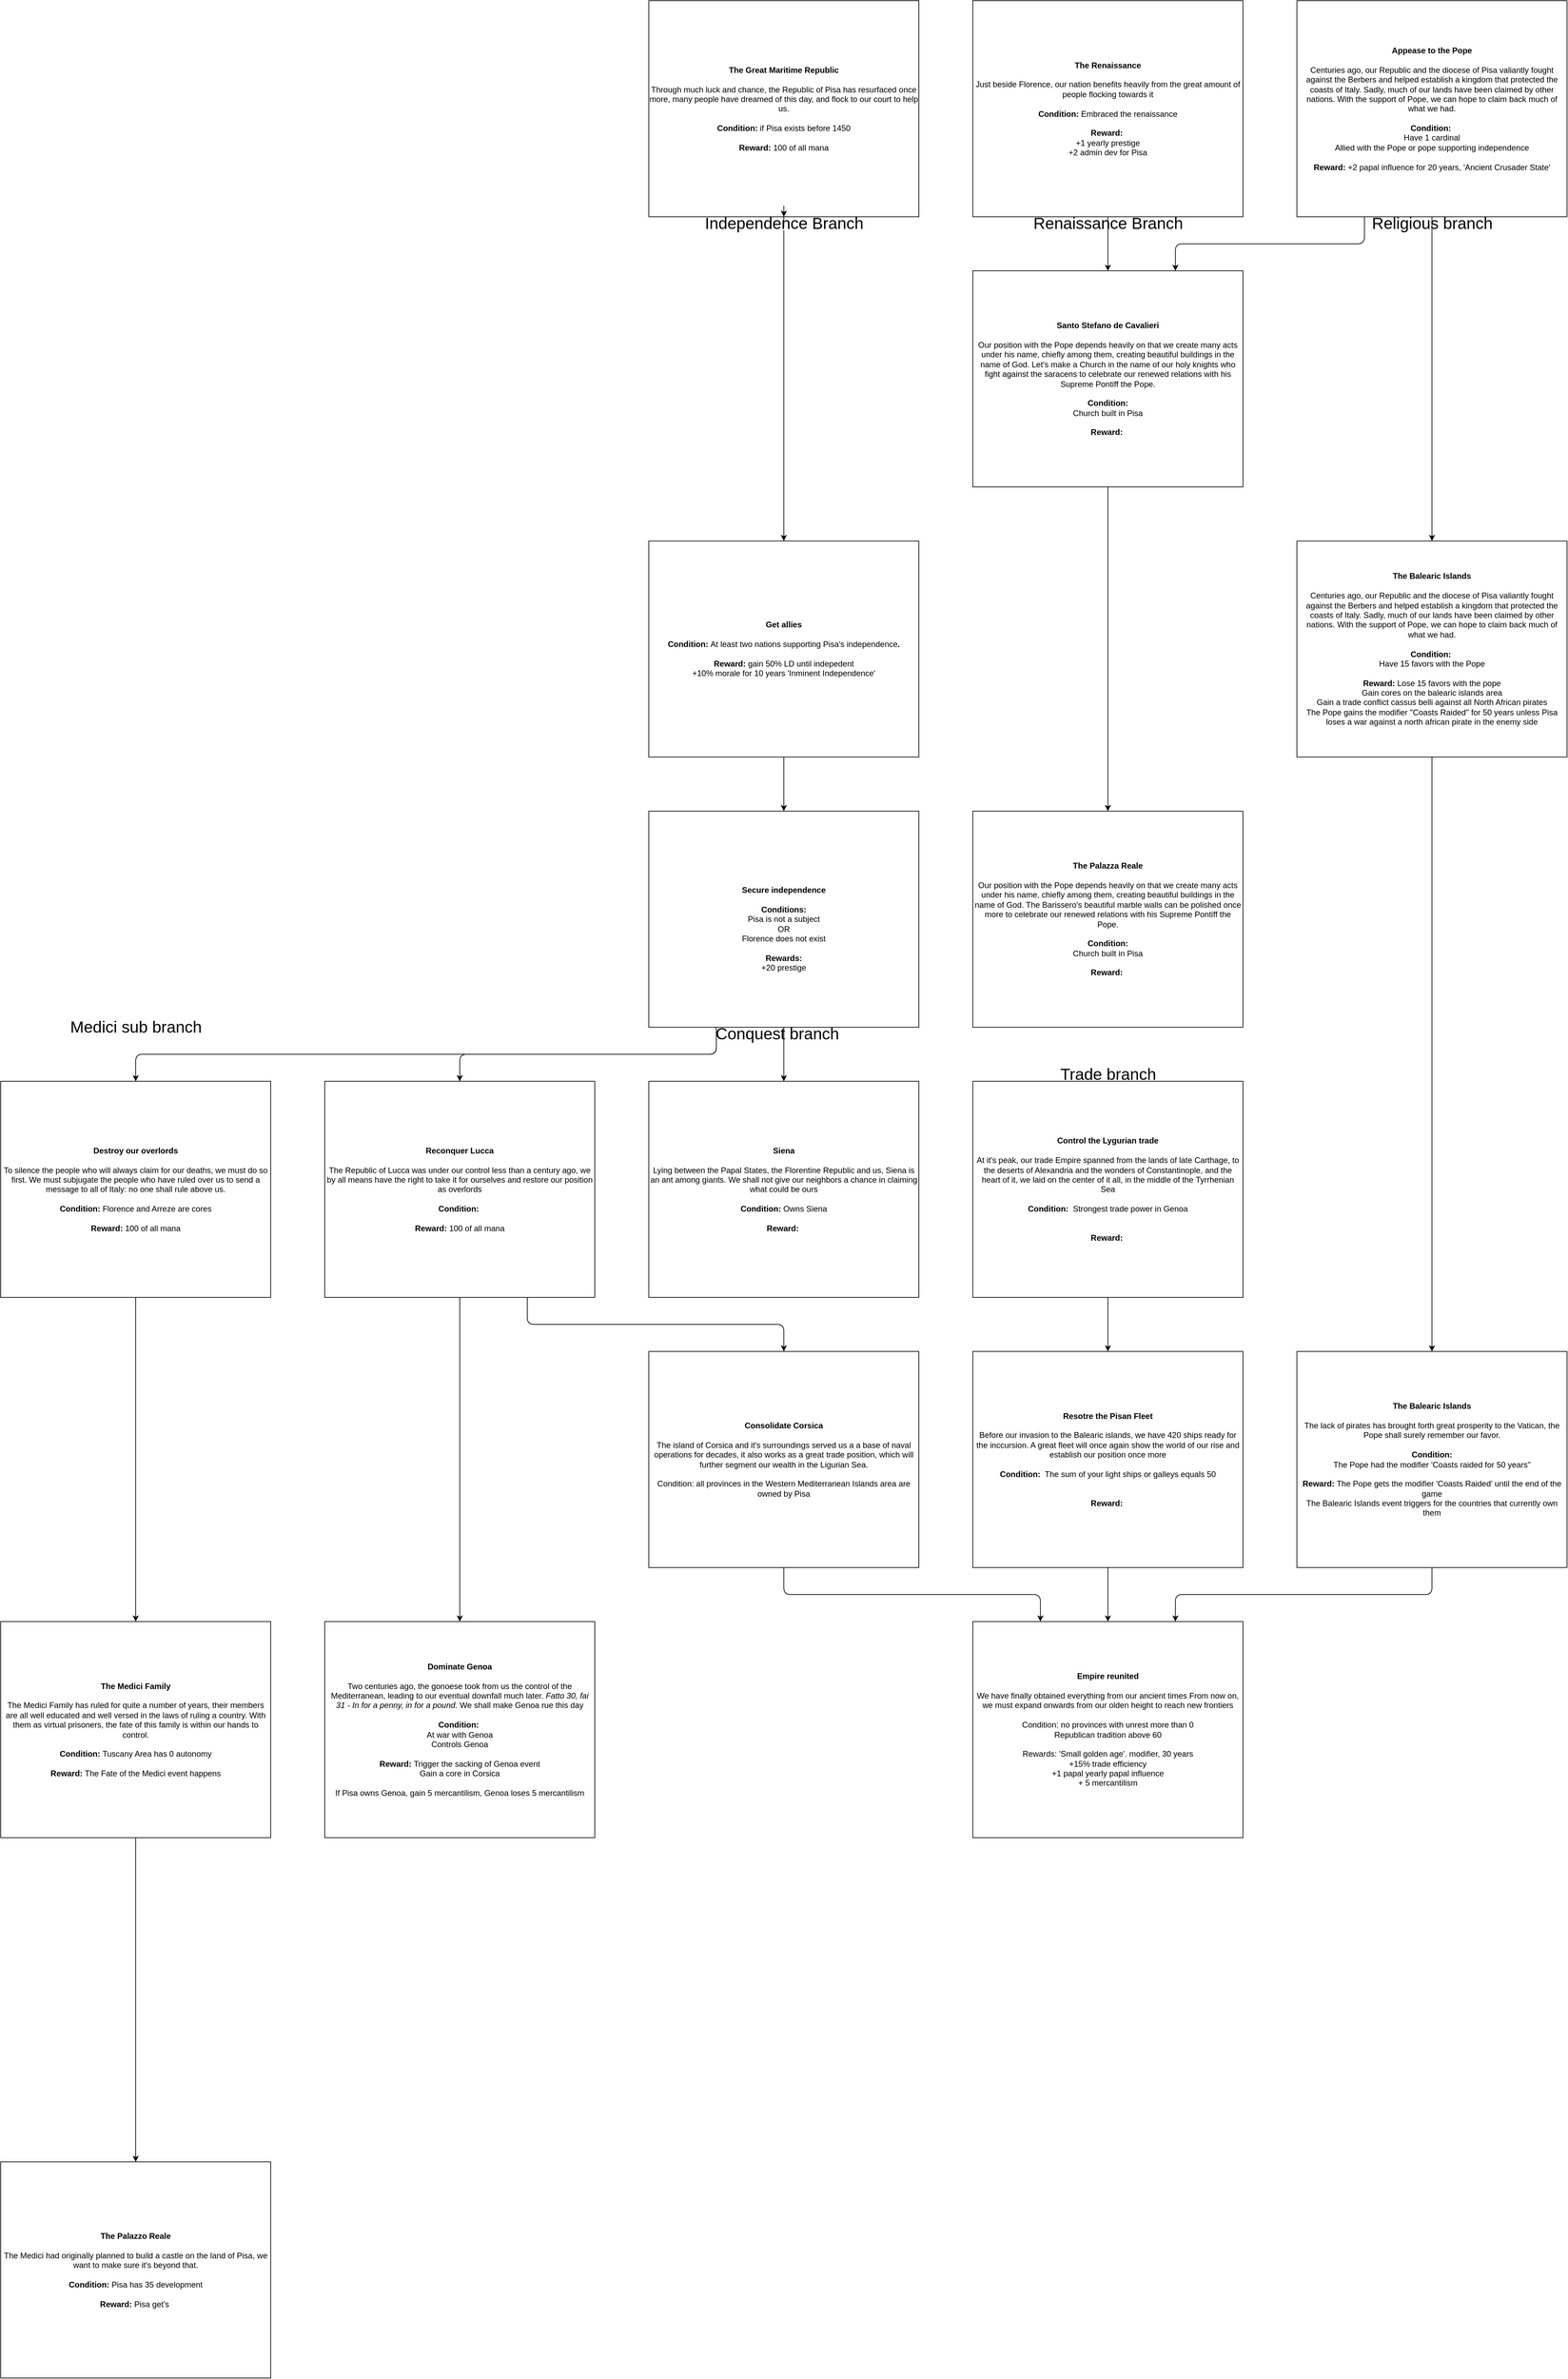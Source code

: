 <mxfile version="13.5.7" type="device"><diagram id="NZYfG9kB_RMdljuCc_Gm" name="Page-1"><mxGraphModel dx="5100" dy="4065" grid="1" gridSize="10" guides="1" tooltips="1" connect="1" arrows="1" fold="1" page="1" pageScale="1" pageWidth="850" pageHeight="1100" math="0" shadow="0"><root><mxCell id="0"/><mxCell id="1" parent="0"/><mxCell id="ib_k9BQZuW73FeZLycjj-4" value="" style="edgeStyle=orthogonalEdgeStyle;rounded=1;orthogonalLoop=1;jettySize=auto;html=1;" parent="1" source="ib_k9BQZuW73FeZLycjj-2" target="ib_k9BQZuW73FeZLycjj-3" edge="1"><mxGeometry relative="1" as="geometry"/></mxCell><mxCell id="ib_k9BQZuW73FeZLycjj-1" value="&lt;b&gt;The Great Maritime Republic&lt;br&gt;&lt;/b&gt;&lt;br&gt;Through much luck and chance, the Republic of Pisa has resurfaced once more, many people have dreamed of this day, and flock to our court to help us.&lt;br&gt;&lt;b&gt;&lt;br&gt;Condition:&lt;/b&gt;&amp;nbsp;if Pisa exists before 1450&lt;b&gt;&lt;br&gt;&amp;nbsp;&lt;br&gt;Reward: &lt;/b&gt;100 of all mana" style="rounded=0;whiteSpace=wrap;html=1;" parent="1" vertex="1"><mxGeometry x="960" width="400" height="320" as="geometry"/></mxCell><mxCell id="ib_k9BQZuW73FeZLycjj-12" value="" style="edgeStyle=orthogonalEdgeStyle;rounded=1;orthogonalLoop=1;jettySize=auto;html=1;" parent="1" source="ib_k9BQZuW73FeZLycjj-3" target="ib_k9BQZuW73FeZLycjj-11" edge="1"><mxGeometry relative="1" as="geometry"/></mxCell><mxCell id="ib_k9BQZuW73FeZLycjj-3" value="&lt;b&gt;Get allies&lt;br&gt;&lt;br&gt;Condition: &lt;/b&gt;At least two nations supporting Pisa's independence&lt;b&gt;.&lt;br&gt;&lt;br&gt;Reward: &lt;/b&gt;gain 50% LD until indepedent&lt;br&gt;+10% morale for 10 years 'Inminent Independence'" style="rounded=0;whiteSpace=wrap;html=1;" parent="1" vertex="1"><mxGeometry x="960" y="800" width="400" height="320" as="geometry"/></mxCell><mxCell id="ib_k9BQZuW73FeZLycjj-7" value="&lt;font style=&quot;font-size: 24px&quot;&gt;Conquest branch&lt;/font&gt;" style="text;html=1;align=center;verticalAlign=middle;resizable=0;points=[];autosize=1;" parent="1" vertex="1"><mxGeometry x="1050" y="1520" width="200" height="20" as="geometry"/></mxCell><mxCell id="ib_k9BQZuW73FeZLycjj-8" value="&lt;b&gt;Siena&lt;br&gt;&lt;/b&gt;&lt;br&gt;Lying between the Papal States, the Florentine Republic and us, Siena is an ant among giants. We shall not give our neighbors a chance in claiming what could be ours&lt;br&gt;&lt;br&gt;&lt;b&gt;Condition:&lt;/b&gt;&amp;nbsp;Owns Siena&lt;b&gt;&lt;br&gt;&amp;nbsp;&lt;br&gt;Reward:&amp;nbsp;&lt;/b&gt;" style="rounded=0;whiteSpace=wrap;html=1;" parent="1" vertex="1"><mxGeometry x="960" y="1600" width="400" height="320" as="geometry"/></mxCell><mxCell id="ib_k9BQZuW73FeZLycjj-18" value="" style="edgeStyle=orthogonalEdgeStyle;rounded=1;orthogonalLoop=1;jettySize=auto;html=1;" parent="1" source="ib_k9BQZuW73FeZLycjj-11" edge="1" target="ib_k9BQZuW73FeZLycjj-8"><mxGeometry relative="1" as="geometry"><mxPoint x="1135" y="1260" as="targetPoint"/></mxGeometry></mxCell><mxCell id="oQ_6KE3-KRX-04ZUSm9L-14" style="edgeStyle=orthogonalEdgeStyle;rounded=1;orthogonalLoop=1;jettySize=auto;html=1;exitX=0.25;exitY=1;exitDx=0;exitDy=0;entryX=0.5;entryY=0;entryDx=0;entryDy=0;" parent="1" source="ib_k9BQZuW73FeZLycjj-11" target="oQ_6KE3-KRX-04ZUSm9L-12" edge="1"><mxGeometry relative="1" as="geometry"/></mxCell><mxCell id="ZmjPRQOqhpIrIqnF1eEB-22" style="edgeStyle=orthogonalEdgeStyle;rounded=1;orthogonalLoop=1;jettySize=auto;html=1;exitX=0.25;exitY=1;exitDx=0;exitDy=0;" edge="1" parent="1" source="ib_k9BQZuW73FeZLycjj-11" target="ib_k9BQZuW73FeZLycjj-20"><mxGeometry relative="1" as="geometry"/></mxCell><mxCell id="ib_k9BQZuW73FeZLycjj-11" value="&lt;br&gt;&lt;br&gt;&lt;b&gt;Secure independence&lt;/b&gt;&lt;br&gt;&lt;br&gt;&lt;b&gt;Conditions:&lt;/b&gt;&lt;br&gt;Pisa is not a subject&lt;br&gt;OR&lt;br&gt;Florence does not exist&lt;br&gt;&lt;br&gt;&lt;b&gt;Rewards:&lt;br&gt;&lt;/b&gt;+20 prestige" style="rounded=0;whiteSpace=wrap;html=1;" parent="1" vertex="1"><mxGeometry x="960" y="1200" width="400" height="320" as="geometry"/></mxCell><mxCell id="ib_k9BQZuW73FeZLycjj-24" value="" style="edgeStyle=orthogonalEdgeStyle;rounded=1;orthogonalLoop=1;jettySize=auto;html=1;" parent="1" source="ib_k9BQZuW73FeZLycjj-13" target="ib_k9BQZuW73FeZLycjj-23" edge="1"><mxGeometry relative="1" as="geometry"/></mxCell><mxCell id="ib_k9BQZuW73FeZLycjj-43" style="edgeStyle=orthogonalEdgeStyle;rounded=1;orthogonalLoop=1;jettySize=auto;html=1;exitX=0.25;exitY=1;exitDx=0;exitDy=0;entryX=0.75;entryY=0;entryDx=0;entryDy=0;" parent="1" source="ib_k9BQZuW73FeZLycjj-13" target="ib_k9BQZuW73FeZLycjj-41" edge="1"><mxGeometry relative="1" as="geometry"/></mxCell><mxCell id="ib_k9BQZuW73FeZLycjj-13" value="&lt;b&gt;Appease to the Pope&lt;br&gt;&lt;/b&gt;&lt;br&gt;Centuries ago, our Republic and the diocese of Pisa valiantly fought against the Berbers and helped establish a kingdom that protected the coasts of Italy. Sadly, much of our lands have been claimed by other nations. With the support of Pope, we can hope to claim back much of what we had.&lt;br&gt;&lt;b&gt;&lt;br&gt;Condition:&lt;/b&gt;&amp;nbsp;&lt;br&gt;Have 1 cardinal&lt;br&gt;Allied with the Pope or pope supporting independence&lt;br&gt;&lt;br&gt;&lt;b&gt;Reward: &lt;/b&gt;+2 papal influence for 20 years, 'Ancient Crusader State'" style="rounded=0;whiteSpace=wrap;html=1;" parent="1" vertex="1"><mxGeometry x="1920" width="400" height="320" as="geometry"/></mxCell><mxCell id="ib_k9BQZuW73FeZLycjj-15" value="&lt;font style=&quot;font-size: 24px&quot;&gt;Religious branch&lt;/font&gt;" style="text;html=1;align=center;verticalAlign=middle;resizable=0;points=[];autosize=1;" parent="1" vertex="1"><mxGeometry x="2025" y="320" width="190" height="20" as="geometry"/></mxCell><mxCell id="ib_k9BQZuW73FeZLycjj-26" value="" style="edgeStyle=orthogonalEdgeStyle;rounded=1;orthogonalLoop=1;jettySize=auto;html=1;" parent="1" source="ib_k9BQZuW73FeZLycjj-20" target="ib_k9BQZuW73FeZLycjj-25" edge="1"><mxGeometry relative="1" as="geometry"/></mxCell><mxCell id="ZmjPRQOqhpIrIqnF1eEB-21" style="edgeStyle=orthogonalEdgeStyle;rounded=1;orthogonalLoop=1;jettySize=auto;html=1;exitX=0.75;exitY=1;exitDx=0;exitDy=0;" edge="1" parent="1" source="ib_k9BQZuW73FeZLycjj-20" target="ib_k9BQZuW73FeZLycjj-27"><mxGeometry relative="1" as="geometry"/></mxCell><mxCell id="ib_k9BQZuW73FeZLycjj-20" value="&lt;b&gt;Reconquer Lucca&lt;br&gt;&lt;/b&gt;&lt;br&gt;The Republic of Lucca was under our control less than a century ago, we by all means have the right to take it for ourselves and restore our position as overlords&lt;br&gt;&lt;b&gt;&lt;br&gt;Condition:&lt;/b&gt;&amp;nbsp;&lt;b&gt;&lt;br&gt;&amp;nbsp;&lt;br&gt;Reward: &lt;/b&gt;100 of all mana" style="rounded=0;whiteSpace=wrap;html=1;" parent="1" vertex="1"><mxGeometry x="480" y="1600" width="400" height="320" as="geometry"/></mxCell><mxCell id="ib_k9BQZuW73FeZLycjj-37" value="" style="edgeStyle=orthogonalEdgeStyle;rounded=1;orthogonalLoop=1;jettySize=auto;html=1;" parent="1" source="ib_k9BQZuW73FeZLycjj-23" target="ib_k9BQZuW73FeZLycjj-36" edge="1"><mxGeometry relative="1" as="geometry"/></mxCell><mxCell id="ib_k9BQZuW73FeZLycjj-23" value="&lt;b&gt;The Balearic Islands&lt;br&gt;&lt;/b&gt;&lt;br&gt;Centuries ago, our Republic and the diocese of Pisa valiantly fought against the Berbers and helped establish a kingdom that protected the coasts of Italy. Sadly, much of our lands have been claimed by other nations. With the support of Pope, we can hope to claim back much of what we had.&lt;br&gt;&lt;b&gt;&lt;br&gt;Condition:&lt;/b&gt;&amp;nbsp;&lt;br&gt;Have 15 favors with the Pope&lt;br&gt;&lt;br&gt;&lt;b&gt;Reward: &lt;/b&gt;Lose 15 favors with the pope&lt;br&gt;Gain cores on the balearic islands area&lt;br&gt;Gain a trade conflict cassus belli against all North African pirates&lt;br&gt;The Pope gains the modifier &quot;Coasts Raided&quot; for 50 years unless Pisa loses a war against a north african pirate in the enemy side" style="rounded=0;whiteSpace=wrap;html=1;" parent="1" vertex="1"><mxGeometry x="1920" y="800" width="400" height="320" as="geometry"/></mxCell><mxCell id="ib_k9BQZuW73FeZLycjj-25" value="&lt;b&gt;Dominate Genoa&lt;br&gt;&lt;/b&gt;&lt;br&gt;Two centuries ago, the gonoese took from us the control of the Mediterranean, leading to our eventual downfall much later. &lt;i&gt;Fatto 30, fai 31 - In for a penny, in for a pound. &lt;/i&gt;We shall make Genoa rue this day&lt;br&gt;&lt;b&gt;&lt;br&gt;Condition:&lt;/b&gt;&amp;nbsp;&lt;br&gt;At war with Genoa&lt;br&gt;Controls Genoa&lt;br&gt;&lt;b&gt;&amp;nbsp;&lt;/b&gt;&lt;br&gt;&lt;b&gt;Reward: &lt;/b&gt;Trigger the sacking of Genoa event&lt;br&gt;Gain a core in Corsica&lt;br&gt;&lt;br&gt;If Pisa owns Genoa, gain 5 mercantilism, Genoa loses 5 mercantilism" style="rounded=0;whiteSpace=wrap;html=1;" parent="1" vertex="1"><mxGeometry x="480" y="2400" width="400" height="320" as="geometry"/></mxCell><mxCell id="oQ_6KE3-KRX-04ZUSm9L-5" style="edgeStyle=orthogonalEdgeStyle;rounded=1;orthogonalLoop=1;jettySize=auto;html=1;exitX=0.5;exitY=1;exitDx=0;exitDy=0;entryX=0.25;entryY=0;entryDx=0;entryDy=0;" parent="1" source="ib_k9BQZuW73FeZLycjj-27" target="oQ_6KE3-KRX-04ZUSm9L-3" edge="1"><mxGeometry relative="1" as="geometry"/></mxCell><mxCell id="ib_k9BQZuW73FeZLycjj-27" value="&lt;b&gt;Consolidate Corsica&lt;/b&gt;&lt;br&gt;&lt;br&gt;The island of Corsica and it's surroundings served us a a base of naval operations for decades, it also works as a great trade position, which will further segment our wealth in the Ligurian Sea.&lt;br&gt;&lt;br&gt;Condition: all provinces in the Western Mediterranean Islands area are owned by Pisa" style="rounded=0;whiteSpace=wrap;html=1;" parent="1" vertex="1"><mxGeometry x="960" y="2000" width="400" height="320" as="geometry"/></mxCell><mxCell id="oQ_6KE3-KRX-04ZUSm9L-8" value="" style="edgeStyle=orthogonalEdgeStyle;rounded=1;orthogonalLoop=1;jettySize=auto;html=1;" parent="1" source="ib_k9BQZuW73FeZLycjj-33" target="oQ_6KE3-KRX-04ZUSm9L-7" edge="1"><mxGeometry relative="1" as="geometry"/></mxCell><mxCell id="ib_k9BQZuW73FeZLycjj-33" value="&lt;b&gt;Control the Lygurian trade&lt;/b&gt;&lt;br&gt;&lt;br&gt;At it's peak, our trade Empire spanned from the lands of late Carthage, to the deserts of Alexandria and the wonders of Constantinople, and the heart of it, we laid on the center of it all, in the middle of the&amp;nbsp;Tyrrhenian Sea&lt;br&gt;&lt;b&gt;&lt;br&gt;Condition:&lt;/b&gt;&amp;nbsp; Strongest trade power in Genoa&lt;br&gt;&lt;br&gt;&lt;br&gt;&lt;b&gt;Reward:&amp;nbsp;&lt;/b&gt;" style="rounded=0;whiteSpace=wrap;html=1;" parent="1" vertex="1"><mxGeometry x="1440" y="1600" width="400" height="320" as="geometry"/></mxCell><mxCell id="ib_k9BQZuW73FeZLycjj-35" value="&lt;font style=&quot;font-size: 24px&quot;&gt;Trade branch&lt;/font&gt;" style="text;html=1;align=center;verticalAlign=middle;resizable=0;points=[];autosize=1;" parent="1" vertex="1"><mxGeometry x="1560" y="1580" width="160" height="20" as="geometry"/></mxCell><mxCell id="oQ_6KE3-KRX-04ZUSm9L-6" style="edgeStyle=orthogonalEdgeStyle;rounded=1;orthogonalLoop=1;jettySize=auto;html=1;exitX=0.5;exitY=1;exitDx=0;exitDy=0;entryX=0.75;entryY=0;entryDx=0;entryDy=0;" parent="1" source="ib_k9BQZuW73FeZLycjj-36" target="oQ_6KE3-KRX-04ZUSm9L-3" edge="1"><mxGeometry relative="1" as="geometry"/></mxCell><mxCell id="ib_k9BQZuW73FeZLycjj-36" value="&lt;b&gt;The Balearic Islands&lt;br&gt;&lt;/b&gt;&lt;br&gt;The lack of pirates has brought forth great prosperity to the Vatican, the Pope shall surely remember our favor.&lt;br&gt;&lt;br&gt;&lt;b&gt;Condition:&lt;br&gt;&lt;/b&gt;The Pope had the modifier 'Coasts raided for 50 years&quot;&lt;br&gt;&lt;br&gt;&lt;b&gt;Reward:&lt;/b&gt; The Pope gets the modifier 'Coasts Raided' until the end of the game&lt;br&gt;The Balearic Islands event triggers for the countries that currently own them" style="rounded=0;whiteSpace=wrap;html=1;" parent="1" vertex="1"><mxGeometry x="1920" y="2000" width="400" height="320" as="geometry"/></mxCell><mxCell id="ib_k9BQZuW73FeZLycjj-42" value="" style="edgeStyle=orthogonalEdgeStyle;rounded=1;orthogonalLoop=1;jettySize=auto;html=1;" parent="1" source="ib_k9BQZuW73FeZLycjj-38" target="ib_k9BQZuW73FeZLycjj-41" edge="1"><mxGeometry relative="1" as="geometry"/></mxCell><mxCell id="ib_k9BQZuW73FeZLycjj-38" value="&lt;b&gt;The Renaissance&lt;br&gt;&lt;/b&gt;&lt;br&gt;Just beside Florence, our nation benefits heavily from the great amount of people flocking towards it&lt;br&gt;&lt;b&gt;&lt;br&gt;Condition:&lt;/b&gt;&amp;nbsp;Embraced the renaissance&lt;br&gt;&lt;b&gt;&amp;nbsp;&lt;/b&gt;&lt;br&gt;&lt;b&gt;Reward:&amp;nbsp;&lt;/b&gt;&lt;br&gt;+1 yearly prestige&lt;br&gt;+2 admin dev for Pisa" style="rounded=0;whiteSpace=wrap;html=1;" parent="1" vertex="1"><mxGeometry x="1440" width="400" height="320" as="geometry"/></mxCell><mxCell id="ib_k9BQZuW73FeZLycjj-40" value="&lt;font style=&quot;font-size: 24px&quot;&gt;Renaissance Branch&lt;/font&gt;" style="text;html=1;align=center;verticalAlign=middle;resizable=0;points=[];autosize=1;" parent="1" vertex="1"><mxGeometry x="1520" y="320" width="240" height="20" as="geometry"/></mxCell><mxCell id="oQ_6KE3-KRX-04ZUSm9L-11" value="" style="edgeStyle=orthogonalEdgeStyle;rounded=1;orthogonalLoop=1;jettySize=auto;html=1;" parent="1" source="ib_k9BQZuW73FeZLycjj-41" target="oQ_6KE3-KRX-04ZUSm9L-10" edge="1"><mxGeometry relative="1" as="geometry"/></mxCell><mxCell id="ib_k9BQZuW73FeZLycjj-41" value="&lt;b&gt;Santo Stefano de Cavalieri&lt;br&gt;&lt;/b&gt;&lt;br&gt;Our position with the Pope depends heavily on that we create many acts under his name, chiefly among them, creating beautiful buildings in the name of God. Let's make a Church in the name of our holy knights who fight against the saracens to celebrate our renewed relations with his Supreme Pontiff the Pope.&lt;br&gt;&lt;br&gt;&lt;b&gt;Condition:&lt;br&gt;&lt;/b&gt;Church built in Pisa&lt;br&gt;&lt;br&gt;&lt;b&gt;Reward:&amp;nbsp;&lt;/b&gt;" style="rounded=0;whiteSpace=wrap;html=1;" parent="1" vertex="1"><mxGeometry x="1440" y="400" width="400" height="320" as="geometry"/></mxCell><mxCell id="oQ_6KE3-KRX-04ZUSm9L-3" value="&lt;b&gt;Empire reunited&lt;/b&gt;&lt;br&gt;&lt;br&gt;We have finally obtained everything from our ancient times From now on, we must expand onwards from our olden height to reach new frontiers&lt;br&gt;&lt;br&gt;Condition: no provinces with unrest more than 0&lt;br&gt;Republican tradition above 60&lt;br&gt;&lt;br&gt;Rewards: 'Small golden age'. modifier, 30 years&lt;br&gt;+15% trade efficiency&lt;br&gt;+1 papal yearly papal influence&lt;br&gt;+ 5 mercantilism&lt;br&gt;" style="rounded=0;whiteSpace=wrap;html=1;" parent="1" vertex="1"><mxGeometry x="1440" y="2400" width="400" height="320" as="geometry"/></mxCell><mxCell id="oQ_6KE3-KRX-04ZUSm9L-9" value="" style="edgeStyle=orthogonalEdgeStyle;rounded=1;orthogonalLoop=1;jettySize=auto;html=1;" parent="1" source="oQ_6KE3-KRX-04ZUSm9L-7" target="oQ_6KE3-KRX-04ZUSm9L-3" edge="1"><mxGeometry relative="1" as="geometry"/></mxCell><mxCell id="oQ_6KE3-KRX-04ZUSm9L-7" value="&lt;b&gt;Resotre the Pisan Fleet&lt;/b&gt;&lt;br&gt;&lt;br&gt;Before our invasion to the Balearic islands, we have 420 ships ready for the inccursion. A great fleet will once again show the world of our rise and establish our position once more&lt;br&gt;&lt;b&gt;&lt;br&gt;Condition:&lt;/b&gt;&amp;nbsp; The sum of your light ships or galleys equals 50&lt;br&gt;&lt;br&gt;&lt;br&gt;&lt;b&gt;Reward:&amp;nbsp;&lt;/b&gt;" style="rounded=0;whiteSpace=wrap;html=1;" parent="1" vertex="1"><mxGeometry x="1440" y="2000" width="400" height="320" as="geometry"/></mxCell><mxCell id="oQ_6KE3-KRX-04ZUSm9L-10" value="&lt;b&gt;The Palazza Reale&lt;br&gt;&lt;/b&gt;&lt;br&gt;Our position with the Pope depends heavily on that we create many acts under his name, chiefly among them, creating beautiful buildings in the name of God. The Barissero's beautiful marble walls can be polished once more to celebrate our renewed relations with his Supreme Pontiff the Pope.&lt;br&gt;&lt;br&gt;&lt;b&gt;Condition:&lt;br&gt;&lt;/b&gt;Church built in Pisa&lt;br&gt;&lt;br&gt;&lt;b&gt;Reward:&amp;nbsp;&lt;/b&gt;" style="rounded=0;whiteSpace=wrap;html=1;" parent="1" vertex="1"><mxGeometry x="1440" y="1200" width="400" height="320" as="geometry"/></mxCell><mxCell id="oQ_6KE3-KRX-04ZUSm9L-16" value="" style="edgeStyle=orthogonalEdgeStyle;rounded=1;orthogonalLoop=1;jettySize=auto;html=1;" parent="1" source="oQ_6KE3-KRX-04ZUSm9L-12" target="oQ_6KE3-KRX-04ZUSm9L-15" edge="1"><mxGeometry relative="1" as="geometry"/></mxCell><mxCell id="oQ_6KE3-KRX-04ZUSm9L-12" value="&lt;b&gt;Destroy our overlords&lt;br&gt;&lt;/b&gt;&lt;br&gt;To silence the people who will always claim for our deaths, we must do so first. We must subjugate the people who have ruled over us to send a message to all of Italy: no one shall rule above us.&lt;br&gt;&lt;br&gt;&lt;b&gt;Condition:&lt;/b&gt;&amp;nbsp;Florence and Arreze are cores&lt;b&gt;&lt;br&gt;&amp;nbsp;&lt;br&gt;Reward: &lt;/b&gt;100 of all mana" style="rounded=0;whiteSpace=wrap;html=1;" parent="1" vertex="1"><mxGeometry y="1600" width="400" height="320" as="geometry"/></mxCell><mxCell id="oQ_6KE3-KRX-04ZUSm9L-15" value="&lt;b&gt;The Medici Family&lt;br&gt;&lt;/b&gt;&lt;br&gt;The Medici Family has ruled for quite a number of years, their members are all well educated and well versed in the laws of ruling a country. With them as virtual prisoners, the fate of this family is within our hands to control.&lt;br&gt;&lt;br&gt;&lt;b&gt;Condition:&lt;/b&gt;&amp;nbsp;Tuscany Area has 0 autonomy&lt;br&gt;&lt;b&gt;&amp;nbsp;&lt;br&gt;Reward: &lt;/b&gt;The Fate of the Medici event happens" style="rounded=0;whiteSpace=wrap;html=1;" parent="1" vertex="1"><mxGeometry y="2400" width="400" height="320" as="geometry"/></mxCell><mxCell id="ZmjPRQOqhpIrIqnF1eEB-45" value="" style="edgeStyle=orthogonalEdgeStyle;rounded=1;orthogonalLoop=1;jettySize=auto;html=1;" edge="1" parent="1" source="oQ_6KE3-KRX-04ZUSm9L-15" target="ZmjPRQOqhpIrIqnF1eEB-44"><mxGeometry relative="1" as="geometry"><mxPoint x="200" y="3120" as="sourcePoint"/></mxGeometry></mxCell><mxCell id="oQ_6KE3-KRX-04ZUSm9L-19" value="&lt;font style=&quot;font-size: 24px&quot;&gt;Medici sub branch&lt;/font&gt;" style="text;html=1;align=center;verticalAlign=middle;resizable=0;points=[];autosize=1;" parent="1" vertex="1"><mxGeometry x="95" y="1510" width="210" height="20" as="geometry"/></mxCell><mxCell id="ib_k9BQZuW73FeZLycjj-2" value="&lt;font style=&quot;font-size: 24px&quot;&gt;Independence Branch&lt;/font&gt;" style="text;html=1;align=center;verticalAlign=middle;resizable=0;points=[];autosize=1;" parent="1" vertex="1"><mxGeometry x="1035" y="320" width="250" height="20" as="geometry"/></mxCell><mxCell id="ZmjPRQOqhpIrIqnF1eEB-43" value="" style="edgeStyle=orthogonalEdgeStyle;rounded=1;orthogonalLoop=1;jettySize=auto;html=1;" edge="1" parent="1" source="ib_k9BQZuW73FeZLycjj-1" target="ib_k9BQZuW73FeZLycjj-2"><mxGeometry relative="1" as="geometry"><mxPoint x="1160.0" y="320" as="sourcePoint"/><mxPoint x="1160.0" y="400" as="targetPoint"/></mxGeometry></mxCell><mxCell id="ZmjPRQOqhpIrIqnF1eEB-44" value="&lt;b&gt;The Palazzo Reale&lt;br&gt;&lt;/b&gt;&lt;br&gt;The Medici had originally planned to build a castle on the land of Pisa, we want to make sure it's beyond that.&lt;br&gt;&lt;br&gt;&lt;b&gt;Condition:&lt;/b&gt;&amp;nbsp;Pisa has 35 development&lt;br&gt;&lt;b&gt;&amp;nbsp;&lt;br&gt;Reward: &lt;/b&gt;Pisa get's&amp;nbsp;" style="rounded=0;whiteSpace=wrap;html=1;" vertex="1" parent="1"><mxGeometry y="3200" width="400" height="320" as="geometry"/></mxCell></root></mxGraphModel></diagram></mxfile>